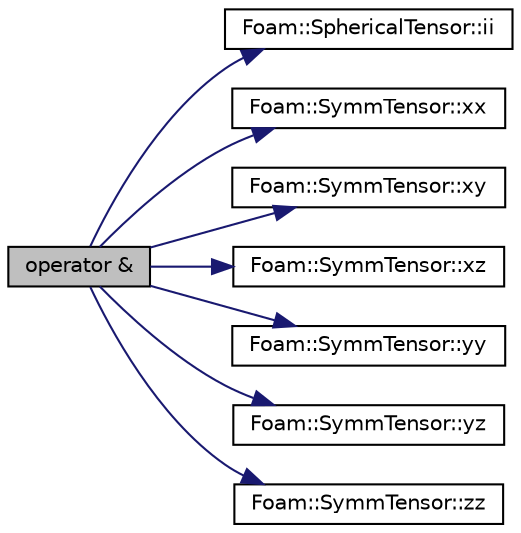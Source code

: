 digraph "operator &amp;"
{
  bgcolor="transparent";
  edge [fontname="Helvetica",fontsize="10",labelfontname="Helvetica",labelfontsize="10"];
  node [fontname="Helvetica",fontsize="10",shape=record];
  rankdir="LR";
  Node140962 [label="operator &",height=0.2,width=0.4,color="black", fillcolor="grey75", style="filled", fontcolor="black"];
  Node140962 -> Node140963 [color="midnightblue",fontsize="10",style="solid",fontname="Helvetica"];
  Node140963 [label="Foam::SphericalTensor::ii",height=0.2,width=0.4,color="black",URL="$a29493.html#a8a6ef975bcb1f17d9cd0457417bcac47"];
  Node140962 -> Node140964 [color="midnightblue",fontsize="10",style="solid",fontname="Helvetica"];
  Node140964 [label="Foam::SymmTensor::xx",height=0.2,width=0.4,color="black",URL="$a29577.html#a1b97c7c1ed81b4fb23da8dcb71a8cd2a"];
  Node140962 -> Node140965 [color="midnightblue",fontsize="10",style="solid",fontname="Helvetica"];
  Node140965 [label="Foam::SymmTensor::xy",height=0.2,width=0.4,color="black",URL="$a29577.html#aab470ae2a5eeac8c33a7b6abac6b39b3"];
  Node140962 -> Node140966 [color="midnightblue",fontsize="10",style="solid",fontname="Helvetica"];
  Node140966 [label="Foam::SymmTensor::xz",height=0.2,width=0.4,color="black",URL="$a29577.html#a6c0a9bc605f3cfdfb3307b3dcf136f60"];
  Node140962 -> Node140967 [color="midnightblue",fontsize="10",style="solid",fontname="Helvetica"];
  Node140967 [label="Foam::SymmTensor::yy",height=0.2,width=0.4,color="black",URL="$a29577.html#aba9d77023a5662b9c2d3639d5de555a0"];
  Node140962 -> Node140968 [color="midnightblue",fontsize="10",style="solid",fontname="Helvetica"];
  Node140968 [label="Foam::SymmTensor::yz",height=0.2,width=0.4,color="black",URL="$a29577.html#a4a98b51ba7019e1cfffae8d321a823df"];
  Node140962 -> Node140969 [color="midnightblue",fontsize="10",style="solid",fontname="Helvetica"];
  Node140969 [label="Foam::SymmTensor::zz",height=0.2,width=0.4,color="black",URL="$a29577.html#a831c4848d01bfcc8d717b7ef92f2cd4b"];
}
